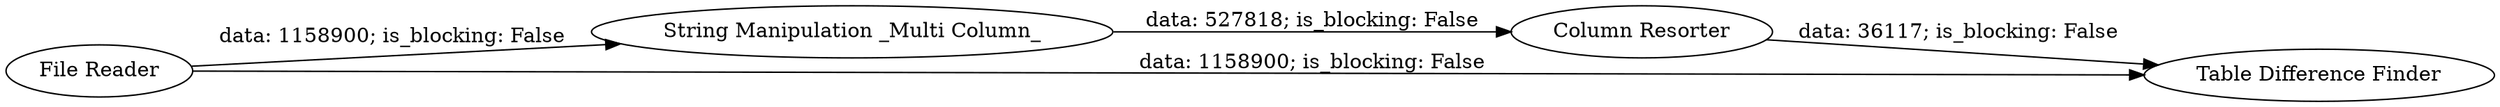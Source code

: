 digraph {
	"-8163341054028127796_7" [label="String Manipulation _Multi Column_"]
	"-8163341054028127796_1" [label="Table Difference Finder"]
	"-8163341054028127796_6" [label="File Reader"]
	"-8163341054028127796_8" [label="Column Resorter"]
	"-8163341054028127796_6" -> "-8163341054028127796_1" [label="data: 1158900; is_blocking: False"]
	"-8163341054028127796_6" -> "-8163341054028127796_7" [label="data: 1158900; is_blocking: False"]
	"-8163341054028127796_7" -> "-8163341054028127796_8" [label="data: 527818; is_blocking: False"]
	"-8163341054028127796_8" -> "-8163341054028127796_1" [label="data: 36117; is_blocking: False"]
	rankdir=LR
}
